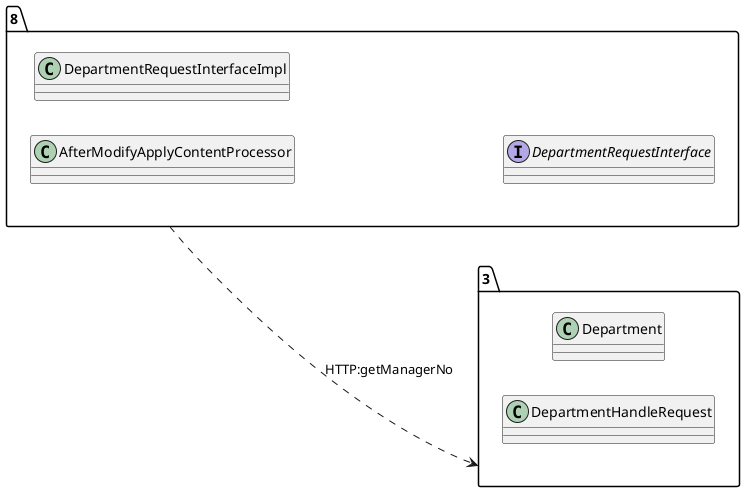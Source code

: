 @startuml 
allow_mixing
left to right direction
package "8"{
class AfterModifyApplyContentProcessor
class DepartmentRequestInterfaceImpl
interface DepartmentRequestInterface

}
package "3"{
class Department
class DepartmentHandleRequest

}
"8" ..> "3":HTTP:getManagerNo
@enduml